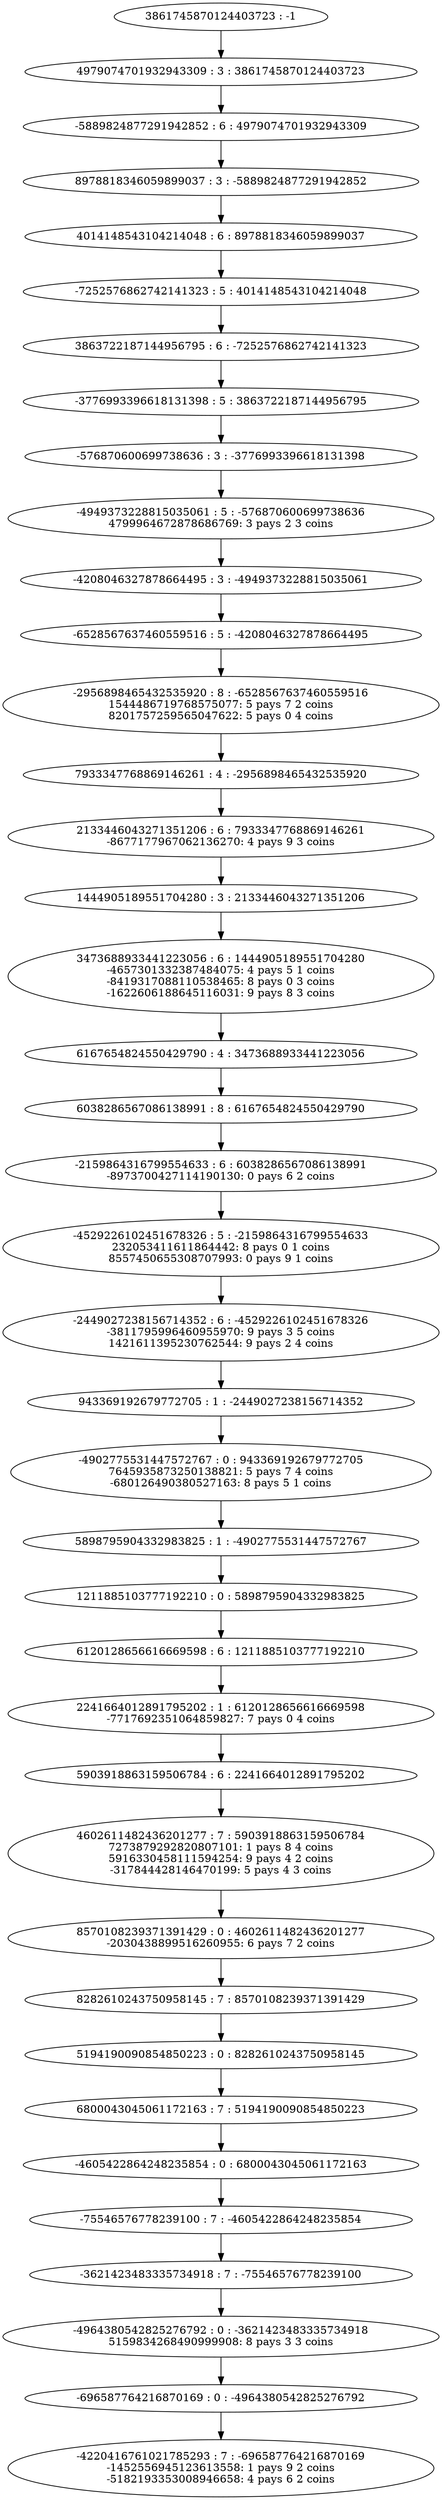 digraph "plots_10_0.9_0.1_1000000.0_6000.0_2880000.0/tree_0_39.dot" {
	0 [label="3861745870124403723 : -1"]
	1 [label="4979074701932943309 : 3 : 3861745870124403723
"]
	2 [label="-5889824877291942852 : 6 : 4979074701932943309
"]
	3 [label="8978818346059899037 : 3 : -5889824877291942852
"]
	4 [label="4014148543104214048 : 6 : 8978818346059899037
"]
	5 [label="-7252576862742141323 : 5 : 4014148543104214048
"]
	6 [label="3863722187144956795 : 6 : -7252576862742141323
"]
	7 [label="-3776993396618131398 : 5 : 3863722187144956795
"]
	8 [label="-576870600699738636 : 3 : -3776993396618131398
"]
	9 [label="-4949373228815035061 : 5 : -576870600699738636
4799964672878686769: 3 pays 2 3 coins
"]
	10 [label="-4208046327878664495 : 3 : -4949373228815035061
"]
	11 [label="-6528567637460559516 : 5 : -4208046327878664495
"]
	12 [label="-2956898465432535920 : 8 : -6528567637460559516
1544486719768575077: 5 pays 7 2 coins
8201757259565047622: 5 pays 0 4 coins
"]
	13 [label="7933347768869146261 : 4 : -2956898465432535920
"]
	14 [label="2133446043271351206 : 6 : 7933347768869146261
-8677177967062136270: 4 pays 9 3 coins
"]
	15 [label="1444905189551704280 : 3 : 2133446043271351206
"]
	16 [label="3473688933441223056 : 6 : 1444905189551704280
-4657301332387484075: 4 pays 5 1 coins
-8419317088110538465: 8 pays 0 3 coins
-1622606188645116031: 9 pays 8 3 coins
"]
	17 [label="6167654824550429790 : 4 : 3473688933441223056
"]
	18 [label="6038286567086138991 : 8 : 6167654824550429790
"]
	19 [label="-2159864316799554633 : 6 : 6038286567086138991
-8973700427114190130: 0 pays 6 2 coins
"]
	20 [label="-4529226102451678326 : 5 : -2159864316799554633
232053411611864442: 8 pays 0 1 coins
8557450655308707993: 0 pays 9 1 coins
"]
	21 [label="-2449027238156714352 : 6 : -4529226102451678326
-3811795996460955970: 9 pays 3 5 coins
1421611395230762544: 9 pays 2 4 coins
"]
	22 [label="943369192679772705 : 1 : -2449027238156714352
"]
	23 [label="-4902775531447572767 : 0 : 943369192679772705
7645935873250138821: 5 pays 7 4 coins
-680126490380527163: 8 pays 5 1 coins
"]
	24 [label="5898795904332983825 : 1 : -4902775531447572767
"]
	25 [label="1211885103777192210 : 0 : 5898795904332983825
"]
	26 [label="6120128656616669598 : 6 : 1211885103777192210
"]
	27 [label="2241664012891795202 : 1 : 6120128656616669598
-7717692351064859827: 7 pays 0 4 coins
"]
	28 [label="5903918863159506784 : 6 : 2241664012891795202
"]
	29 [label="4602611482436201277 : 7 : 5903918863159506784
7273879292820807101: 1 pays 8 4 coins
5916330458111594254: 9 pays 4 2 coins
-317844428146470199: 5 pays 4 3 coins
"]
	30 [label="8570108239371391429 : 0 : 4602611482436201277
-2030438899516260955: 6 pays 7 2 coins
"]
	31 [label="8282610243750958145 : 7 : 8570108239371391429
"]
	32 [label="5194190090854850223 : 0 : 8282610243750958145
"]
	33 [label="6800043045061172163 : 7 : 5194190090854850223
"]
	34 [label="-4605422864248235854 : 0 : 6800043045061172163
"]
	35 [label="-75546576778239100 : 7 : -4605422864248235854
"]
	36 [label="-3621423483335734918 : 7 : -75546576778239100
"]
	37 [label="-4964380542825276792 : 0 : -3621423483335734918
5159834268490999908: 8 pays 3 3 coins
"]
	38 [label="-696587764216870169 : 0 : -4964380542825276792
"]
	39 [label="-4220416761021785293 : 7 : -696587764216870169
-1452556945123613558: 1 pays 9 2 coins
-5182193353008946658: 4 pays 6 2 coins
"]
	0 -> 1
	1 -> 2
	2 -> 3
	3 -> 4
	4 -> 5
	5 -> 6
	6 -> 7
	7 -> 8
	8 -> 9
	9 -> 10
	10 -> 11
	11 -> 12
	12 -> 13
	13 -> 14
	14 -> 15
	15 -> 16
	16 -> 17
	17 -> 18
	18 -> 19
	19 -> 20
	20 -> 21
	21 -> 22
	22 -> 23
	23 -> 24
	24 -> 25
	25 -> 26
	26 -> 27
	27 -> 28
	28 -> 29
	29 -> 30
	30 -> 31
	31 -> 32
	32 -> 33
	33 -> 34
	34 -> 35
	35 -> 36
	36 -> 37
	37 -> 38
	38 -> 39
}
